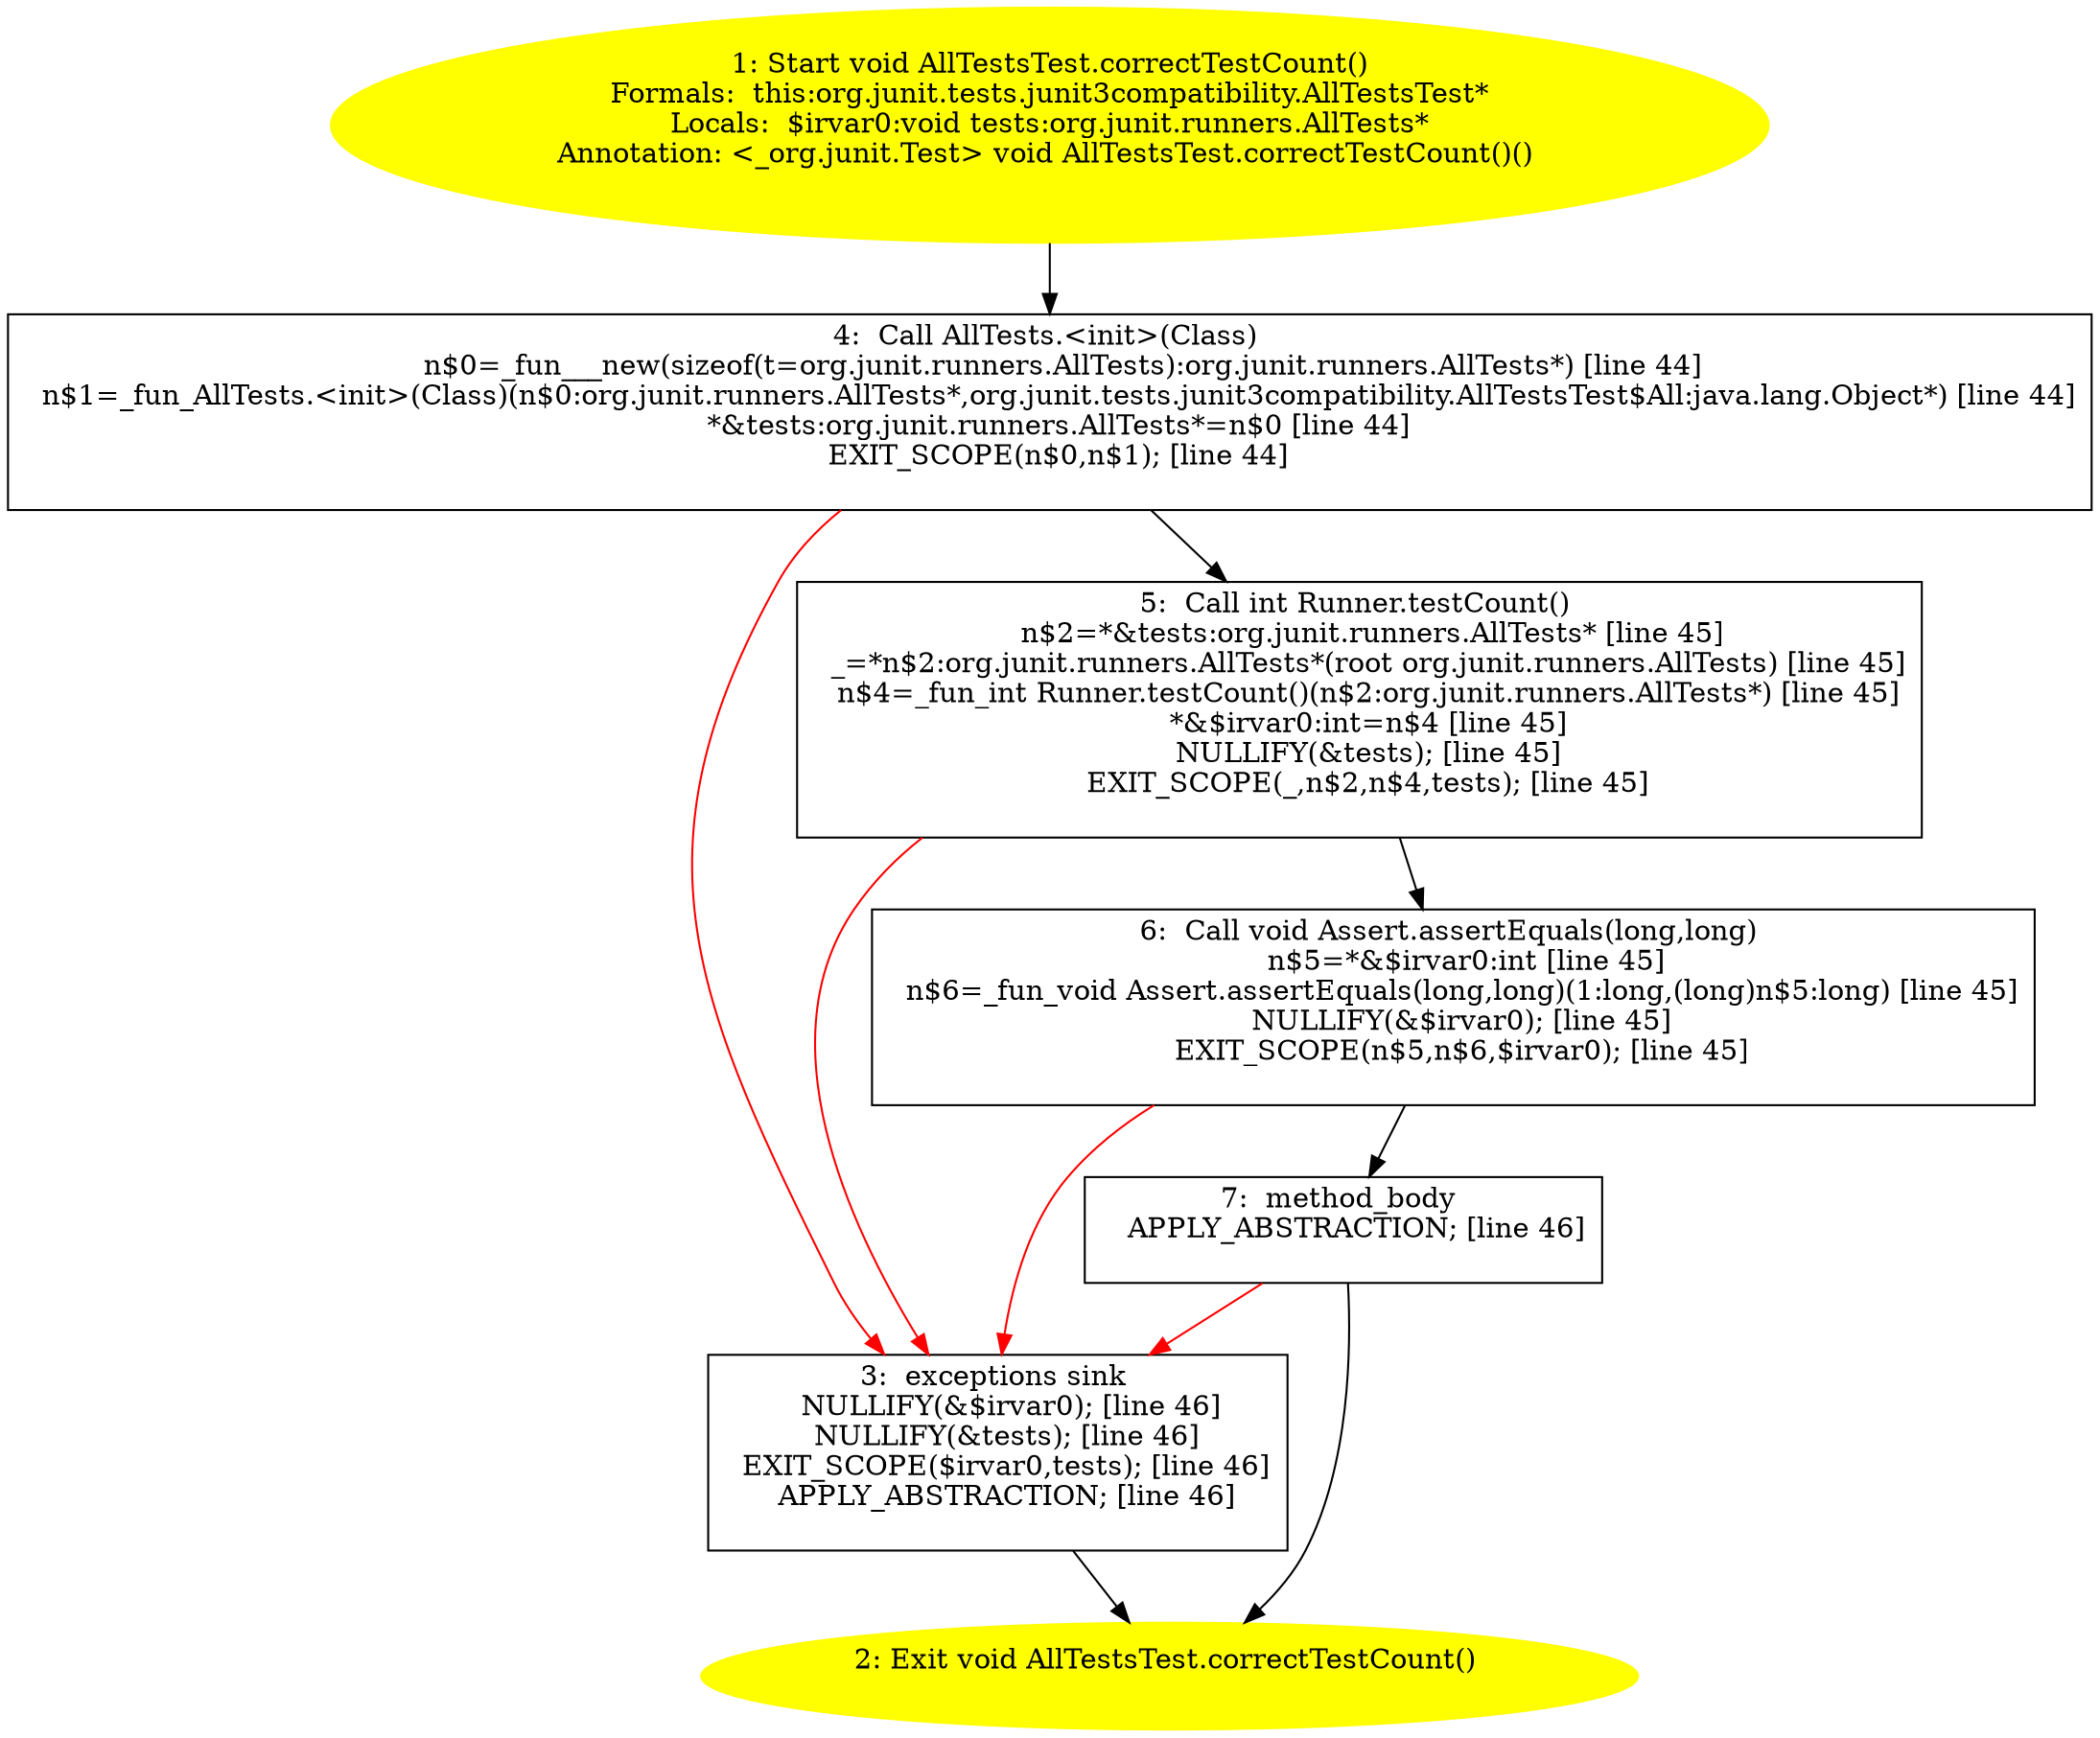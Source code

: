 /* @generated */
digraph cfg {
"org.junit.tests.junit3compatibility.AllTestsTest.correctTestCount():void.7f17701f10d04a249f38aad1cb78f376_1" [label="1: Start void AllTestsTest.correctTestCount()\nFormals:  this:org.junit.tests.junit3compatibility.AllTestsTest*\nLocals:  $irvar0:void tests:org.junit.runners.AllTests*\nAnnotation: <_org.junit.Test> void AllTestsTest.correctTestCount()() \n  " color=yellow style=filled]
	

	 "org.junit.tests.junit3compatibility.AllTestsTest.correctTestCount():void.7f17701f10d04a249f38aad1cb78f376_1" -> "org.junit.tests.junit3compatibility.AllTestsTest.correctTestCount():void.7f17701f10d04a249f38aad1cb78f376_4" ;
"org.junit.tests.junit3compatibility.AllTestsTest.correctTestCount():void.7f17701f10d04a249f38aad1cb78f376_2" [label="2: Exit void AllTestsTest.correctTestCount() \n  " color=yellow style=filled]
	

"org.junit.tests.junit3compatibility.AllTestsTest.correctTestCount():void.7f17701f10d04a249f38aad1cb78f376_3" [label="3:  exceptions sink \n   NULLIFY(&$irvar0); [line 46]\n  NULLIFY(&tests); [line 46]\n  EXIT_SCOPE($irvar0,tests); [line 46]\n  APPLY_ABSTRACTION; [line 46]\n " shape="box"]
	

	 "org.junit.tests.junit3compatibility.AllTestsTest.correctTestCount():void.7f17701f10d04a249f38aad1cb78f376_3" -> "org.junit.tests.junit3compatibility.AllTestsTest.correctTestCount():void.7f17701f10d04a249f38aad1cb78f376_2" ;
"org.junit.tests.junit3compatibility.AllTestsTest.correctTestCount():void.7f17701f10d04a249f38aad1cb78f376_4" [label="4:  Call AllTests.<init>(Class) \n   n$0=_fun___new(sizeof(t=org.junit.runners.AllTests):org.junit.runners.AllTests*) [line 44]\n  n$1=_fun_AllTests.<init>(Class)(n$0:org.junit.runners.AllTests*,org.junit.tests.junit3compatibility.AllTestsTest$All:java.lang.Object*) [line 44]\n  *&tests:org.junit.runners.AllTests*=n$0 [line 44]\n  EXIT_SCOPE(n$0,n$1); [line 44]\n " shape="box"]
	

	 "org.junit.tests.junit3compatibility.AllTestsTest.correctTestCount():void.7f17701f10d04a249f38aad1cb78f376_4" -> "org.junit.tests.junit3compatibility.AllTestsTest.correctTestCount():void.7f17701f10d04a249f38aad1cb78f376_5" ;
	 "org.junit.tests.junit3compatibility.AllTestsTest.correctTestCount():void.7f17701f10d04a249f38aad1cb78f376_4" -> "org.junit.tests.junit3compatibility.AllTestsTest.correctTestCount():void.7f17701f10d04a249f38aad1cb78f376_3" [color="red" ];
"org.junit.tests.junit3compatibility.AllTestsTest.correctTestCount():void.7f17701f10d04a249f38aad1cb78f376_5" [label="5:  Call int Runner.testCount() \n   n$2=*&tests:org.junit.runners.AllTests* [line 45]\n  _=*n$2:org.junit.runners.AllTests*(root org.junit.runners.AllTests) [line 45]\n  n$4=_fun_int Runner.testCount()(n$2:org.junit.runners.AllTests*) [line 45]\n  *&$irvar0:int=n$4 [line 45]\n  NULLIFY(&tests); [line 45]\n  EXIT_SCOPE(_,n$2,n$4,tests); [line 45]\n " shape="box"]
	

	 "org.junit.tests.junit3compatibility.AllTestsTest.correctTestCount():void.7f17701f10d04a249f38aad1cb78f376_5" -> "org.junit.tests.junit3compatibility.AllTestsTest.correctTestCount():void.7f17701f10d04a249f38aad1cb78f376_6" ;
	 "org.junit.tests.junit3compatibility.AllTestsTest.correctTestCount():void.7f17701f10d04a249f38aad1cb78f376_5" -> "org.junit.tests.junit3compatibility.AllTestsTest.correctTestCount():void.7f17701f10d04a249f38aad1cb78f376_3" [color="red" ];
"org.junit.tests.junit3compatibility.AllTestsTest.correctTestCount():void.7f17701f10d04a249f38aad1cb78f376_6" [label="6:  Call void Assert.assertEquals(long,long) \n   n$5=*&$irvar0:int [line 45]\n  n$6=_fun_void Assert.assertEquals(long,long)(1:long,(long)n$5:long) [line 45]\n  NULLIFY(&$irvar0); [line 45]\n  EXIT_SCOPE(n$5,n$6,$irvar0); [line 45]\n " shape="box"]
	

	 "org.junit.tests.junit3compatibility.AllTestsTest.correctTestCount():void.7f17701f10d04a249f38aad1cb78f376_6" -> "org.junit.tests.junit3compatibility.AllTestsTest.correctTestCount():void.7f17701f10d04a249f38aad1cb78f376_7" ;
	 "org.junit.tests.junit3compatibility.AllTestsTest.correctTestCount():void.7f17701f10d04a249f38aad1cb78f376_6" -> "org.junit.tests.junit3compatibility.AllTestsTest.correctTestCount():void.7f17701f10d04a249f38aad1cb78f376_3" [color="red" ];
"org.junit.tests.junit3compatibility.AllTestsTest.correctTestCount():void.7f17701f10d04a249f38aad1cb78f376_7" [label="7:  method_body \n   APPLY_ABSTRACTION; [line 46]\n " shape="box"]
	

	 "org.junit.tests.junit3compatibility.AllTestsTest.correctTestCount():void.7f17701f10d04a249f38aad1cb78f376_7" -> "org.junit.tests.junit3compatibility.AllTestsTest.correctTestCount():void.7f17701f10d04a249f38aad1cb78f376_2" ;
	 "org.junit.tests.junit3compatibility.AllTestsTest.correctTestCount():void.7f17701f10d04a249f38aad1cb78f376_7" -> "org.junit.tests.junit3compatibility.AllTestsTest.correctTestCount():void.7f17701f10d04a249f38aad1cb78f376_3" [color="red" ];
}
